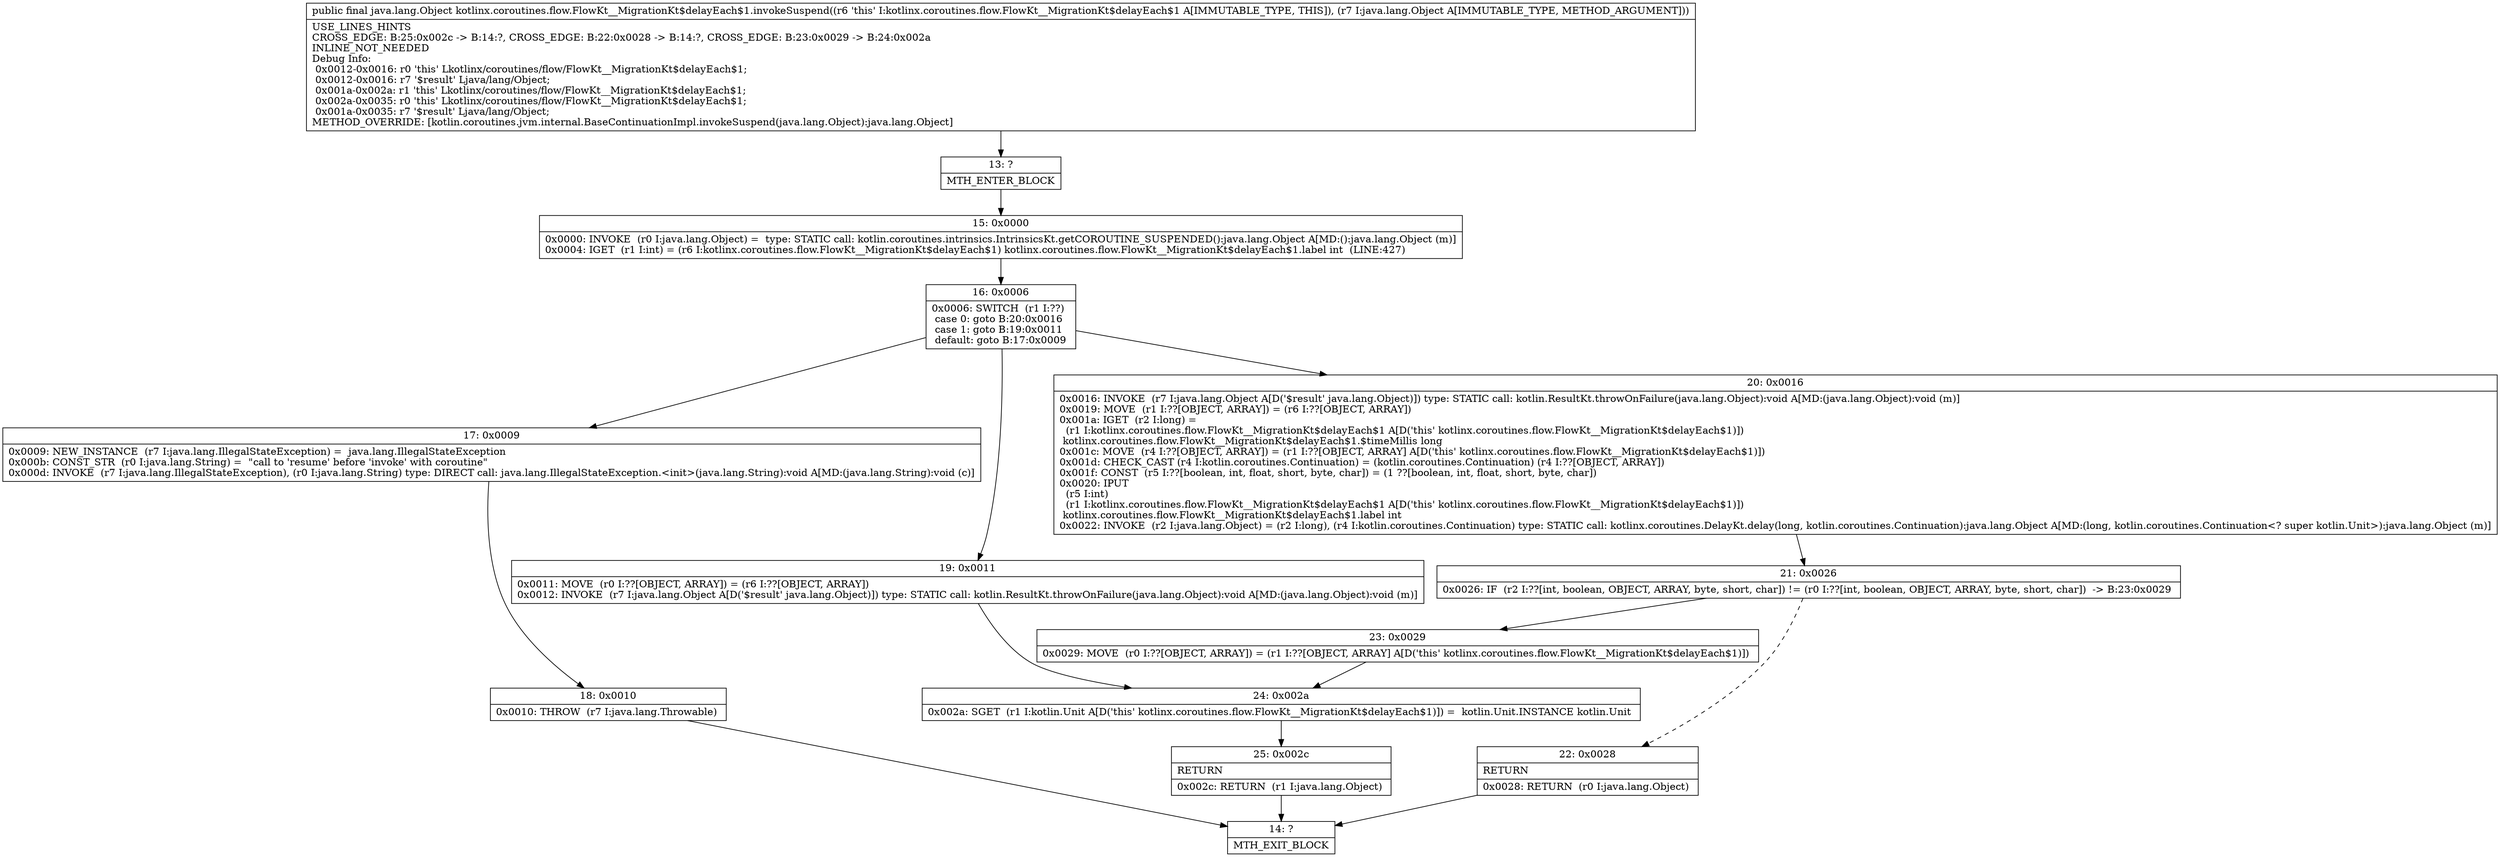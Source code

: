 digraph "CFG forkotlinx.coroutines.flow.FlowKt__MigrationKt$delayEach$1.invokeSuspend(Ljava\/lang\/Object;)Ljava\/lang\/Object;" {
Node_13 [shape=record,label="{13\:\ ?|MTH_ENTER_BLOCK\l}"];
Node_15 [shape=record,label="{15\:\ 0x0000|0x0000: INVOKE  (r0 I:java.lang.Object) =  type: STATIC call: kotlin.coroutines.intrinsics.IntrinsicsKt.getCOROUTINE_SUSPENDED():java.lang.Object A[MD:():java.lang.Object (m)]\l0x0004: IGET  (r1 I:int) = (r6 I:kotlinx.coroutines.flow.FlowKt__MigrationKt$delayEach$1) kotlinx.coroutines.flow.FlowKt__MigrationKt$delayEach$1.label int  (LINE:427)\l}"];
Node_16 [shape=record,label="{16\:\ 0x0006|0x0006: SWITCH  (r1 I:??)\l case 0: goto B:20:0x0016\l case 1: goto B:19:0x0011\l default: goto B:17:0x0009 \l}"];
Node_17 [shape=record,label="{17\:\ 0x0009|0x0009: NEW_INSTANCE  (r7 I:java.lang.IllegalStateException) =  java.lang.IllegalStateException \l0x000b: CONST_STR  (r0 I:java.lang.String) =  \"call to 'resume' before 'invoke' with coroutine\" \l0x000d: INVOKE  (r7 I:java.lang.IllegalStateException), (r0 I:java.lang.String) type: DIRECT call: java.lang.IllegalStateException.\<init\>(java.lang.String):void A[MD:(java.lang.String):void (c)]\l}"];
Node_18 [shape=record,label="{18\:\ 0x0010|0x0010: THROW  (r7 I:java.lang.Throwable) \l}"];
Node_14 [shape=record,label="{14\:\ ?|MTH_EXIT_BLOCK\l}"];
Node_19 [shape=record,label="{19\:\ 0x0011|0x0011: MOVE  (r0 I:??[OBJECT, ARRAY]) = (r6 I:??[OBJECT, ARRAY]) \l0x0012: INVOKE  (r7 I:java.lang.Object A[D('$result' java.lang.Object)]) type: STATIC call: kotlin.ResultKt.throwOnFailure(java.lang.Object):void A[MD:(java.lang.Object):void (m)]\l}"];
Node_24 [shape=record,label="{24\:\ 0x002a|0x002a: SGET  (r1 I:kotlin.Unit A[D('this' kotlinx.coroutines.flow.FlowKt__MigrationKt$delayEach$1)]) =  kotlin.Unit.INSTANCE kotlin.Unit \l}"];
Node_25 [shape=record,label="{25\:\ 0x002c|RETURN\l|0x002c: RETURN  (r1 I:java.lang.Object) \l}"];
Node_20 [shape=record,label="{20\:\ 0x0016|0x0016: INVOKE  (r7 I:java.lang.Object A[D('$result' java.lang.Object)]) type: STATIC call: kotlin.ResultKt.throwOnFailure(java.lang.Object):void A[MD:(java.lang.Object):void (m)]\l0x0019: MOVE  (r1 I:??[OBJECT, ARRAY]) = (r6 I:??[OBJECT, ARRAY]) \l0x001a: IGET  (r2 I:long) = \l  (r1 I:kotlinx.coroutines.flow.FlowKt__MigrationKt$delayEach$1 A[D('this' kotlinx.coroutines.flow.FlowKt__MigrationKt$delayEach$1)])\l kotlinx.coroutines.flow.FlowKt__MigrationKt$delayEach$1.$timeMillis long \l0x001c: MOVE  (r4 I:??[OBJECT, ARRAY]) = (r1 I:??[OBJECT, ARRAY] A[D('this' kotlinx.coroutines.flow.FlowKt__MigrationKt$delayEach$1)]) \l0x001d: CHECK_CAST (r4 I:kotlin.coroutines.Continuation) = (kotlin.coroutines.Continuation) (r4 I:??[OBJECT, ARRAY]) \l0x001f: CONST  (r5 I:??[boolean, int, float, short, byte, char]) = (1 ??[boolean, int, float, short, byte, char]) \l0x0020: IPUT  \l  (r5 I:int)\l  (r1 I:kotlinx.coroutines.flow.FlowKt__MigrationKt$delayEach$1 A[D('this' kotlinx.coroutines.flow.FlowKt__MigrationKt$delayEach$1)])\l kotlinx.coroutines.flow.FlowKt__MigrationKt$delayEach$1.label int \l0x0022: INVOKE  (r2 I:java.lang.Object) = (r2 I:long), (r4 I:kotlin.coroutines.Continuation) type: STATIC call: kotlinx.coroutines.DelayKt.delay(long, kotlin.coroutines.Continuation):java.lang.Object A[MD:(long, kotlin.coroutines.Continuation\<? super kotlin.Unit\>):java.lang.Object (m)]\l}"];
Node_21 [shape=record,label="{21\:\ 0x0026|0x0026: IF  (r2 I:??[int, boolean, OBJECT, ARRAY, byte, short, char]) != (r0 I:??[int, boolean, OBJECT, ARRAY, byte, short, char])  \-\> B:23:0x0029 \l}"];
Node_22 [shape=record,label="{22\:\ 0x0028|RETURN\l|0x0028: RETURN  (r0 I:java.lang.Object) \l}"];
Node_23 [shape=record,label="{23\:\ 0x0029|0x0029: MOVE  (r0 I:??[OBJECT, ARRAY]) = (r1 I:??[OBJECT, ARRAY] A[D('this' kotlinx.coroutines.flow.FlowKt__MigrationKt$delayEach$1)]) \l}"];
MethodNode[shape=record,label="{public final java.lang.Object kotlinx.coroutines.flow.FlowKt__MigrationKt$delayEach$1.invokeSuspend((r6 'this' I:kotlinx.coroutines.flow.FlowKt__MigrationKt$delayEach$1 A[IMMUTABLE_TYPE, THIS]), (r7 I:java.lang.Object A[IMMUTABLE_TYPE, METHOD_ARGUMENT]))  | USE_LINES_HINTS\lCROSS_EDGE: B:25:0x002c \-\> B:14:?, CROSS_EDGE: B:22:0x0028 \-\> B:14:?, CROSS_EDGE: B:23:0x0029 \-\> B:24:0x002a\lINLINE_NOT_NEEDED\lDebug Info:\l  0x0012\-0x0016: r0 'this' Lkotlinx\/coroutines\/flow\/FlowKt__MigrationKt$delayEach$1;\l  0x0012\-0x0016: r7 '$result' Ljava\/lang\/Object;\l  0x001a\-0x002a: r1 'this' Lkotlinx\/coroutines\/flow\/FlowKt__MigrationKt$delayEach$1;\l  0x002a\-0x0035: r0 'this' Lkotlinx\/coroutines\/flow\/FlowKt__MigrationKt$delayEach$1;\l  0x001a\-0x0035: r7 '$result' Ljava\/lang\/Object;\lMETHOD_OVERRIDE: [kotlin.coroutines.jvm.internal.BaseContinuationImpl.invokeSuspend(java.lang.Object):java.lang.Object]\l}"];
MethodNode -> Node_13;Node_13 -> Node_15;
Node_15 -> Node_16;
Node_16 -> Node_17;
Node_16 -> Node_19;
Node_16 -> Node_20;
Node_17 -> Node_18;
Node_18 -> Node_14;
Node_19 -> Node_24;
Node_24 -> Node_25;
Node_25 -> Node_14;
Node_20 -> Node_21;
Node_21 -> Node_22[style=dashed];
Node_21 -> Node_23;
Node_22 -> Node_14;
Node_23 -> Node_24;
}

